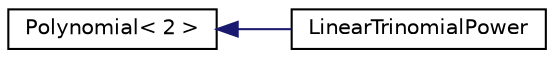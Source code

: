 digraph "Graphical Class Hierarchy"
{
 // LATEX_PDF_SIZE
  edge [fontname="Helvetica",fontsize="10",labelfontname="Helvetica",labelfontsize="10"];
  node [fontname="Helvetica",fontsize="10",shape=record];
  rankdir="LR";
  Node0 [label="Polynomial\< 2 \>",height=0.2,width=0.4,color="black", fillcolor="white", style="filled",URL="$classPolynomial.html",tooltip=" "];
  Node0 -> Node1 [dir="back",color="midnightblue",fontsize="10",style="solid",fontname="Helvetica"];
  Node1 [label="LinearTrinomialPower",height=0.2,width=0.4,color="black", fillcolor="white", style="filled",URL="$classLinearTrinomialPower.html",tooltip=" "];
}
